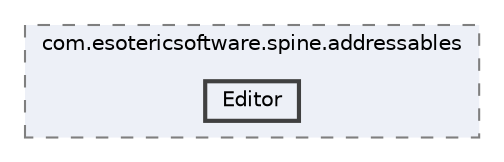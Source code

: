 digraph "external/spine-runtimes/spine-unity/Modules/com.esotericsoftware.spine.addressables/Editor"
{
 // LATEX_PDF_SIZE
  bgcolor="transparent";
  edge [fontname=Helvetica,fontsize=10,labelfontname=Helvetica,labelfontsize=10];
  node [fontname=Helvetica,fontsize=10,shape=box,height=0.2,width=0.4];
  compound=true
  subgraph clusterdir_d2958247703337ec5c0505dede950737 {
    graph [ bgcolor="#edf0f7", pencolor="grey50", label="com.esotericsoftware.spine.addressables", fontname=Helvetica,fontsize=10 style="filled,dashed", URL="dir_d2958247703337ec5c0505dede950737.html",tooltip=""]
  dir_5c9622cafe6b4c07a6580d9e69d0714e [label="Editor", fillcolor="#edf0f7", color="grey25", style="filled,bold", URL="dir_5c9622cafe6b4c07a6580d9e69d0714e.html",tooltip=""];
  }
}
